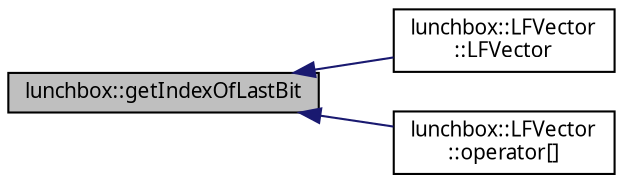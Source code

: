 digraph "lunchbox::getIndexOfLastBit"
{
  edge [fontname="Sans",fontsize="10",labelfontname="Sans",labelfontsize="10"];
  node [fontname="Sans",fontsize="10",shape=record];
  rankdir="LR";
  Node1 [label="lunchbox::getIndexOfLastBit",height=0.2,width=0.4,color="black", fillcolor="grey75", style="filled" fontcolor="black"];
  Node1 -> Node2 [dir="back",color="midnightblue",fontsize="10",style="solid",fontname="Sans"];
  Node2 [label="lunchbox::LFVector\l::LFVector",height=0.2,width=0.4,color="black", fillcolor="white", style="filled",URL="$classlunchbox_1_1_l_f_vector.html#a0ebf32602c36f3d47decdb7ee0a2f8b8"];
  Node1 -> Node3 [dir="back",color="midnightblue",fontsize="10",style="solid",fontname="Sans"];
  Node3 [label="lunchbox::LFVector\l::operator[]",height=0.2,width=0.4,color="black", fillcolor="white", style="filled",URL="$classlunchbox_1_1_l_f_vector.html#a4058b018a2e5305207eb642246a2fdb4"];
}
